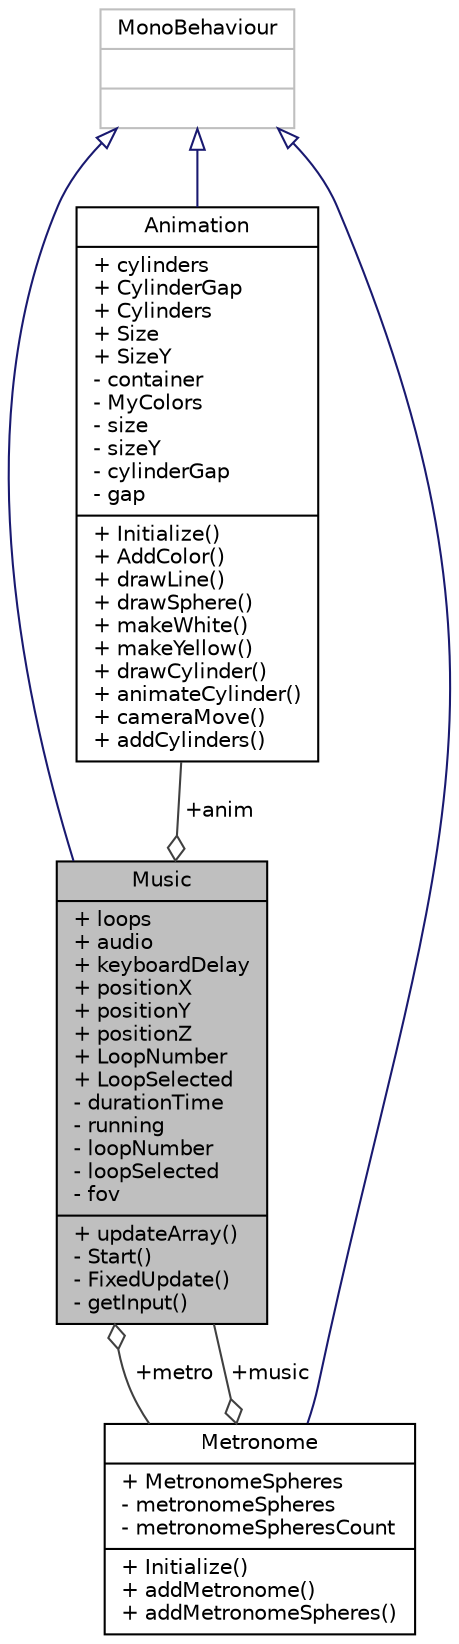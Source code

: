 digraph "Music"
{
  edge [fontname="Helvetica",fontsize="10",labelfontname="Helvetica",labelfontsize="10"];
  node [fontname="Helvetica",fontsize="10",shape=record];
  Node1 [label="{Music\n|+ loops\l+ audio\l+ keyboardDelay\l+ positionX\l+ positionY\l+ positionZ\l+ LoopNumber\l+ LoopSelected\l- durationTime\l- running\l- loopNumber\l- loopSelected\l- fov\l|+ updateArray()\l- Start()\l- FixedUpdate()\l- getInput()\l}",height=0.2,width=0.4,color="black", fillcolor="grey75", style="filled", fontcolor="black"];
  Node2 -> Node1 [dir="back",color="midnightblue",fontsize="10",style="solid",arrowtail="onormal",fontname="Helvetica"];
  Node2 [label="{MonoBehaviour\n||}",height=0.2,width=0.4,color="grey75", fillcolor="white", style="filled"];
  Node3 -> Node1 [color="grey25",fontsize="10",style="solid",label=" +metro" ,arrowhead="odiamond",fontname="Helvetica"];
  Node3 [label="{Metronome\n|+ MetronomeSpheres\l- metronomeSpheres\l- metronomeSpheresCount\l|+ Initialize()\l+ addMetronome()\l+ addMetronomeSpheres()\l}",height=0.2,width=0.4,color="black", fillcolor="white", style="filled",URL="$class_metronome.html",tooltip="Cette classe permet d&#39;instancier un métronome. "];
  Node2 -> Node3 [dir="back",color="midnightblue",fontsize="10",style="solid",arrowtail="onormal",fontname="Helvetica"];
  Node1 -> Node3 [color="grey25",fontsize="10",style="solid",label=" +music" ,arrowhead="odiamond",fontname="Helvetica"];
  Node4 -> Node1 [color="grey25",fontsize="10",style="solid",label=" +anim" ,arrowhead="odiamond",fontname="Helvetica"];
  Node4 [label="{Animation\n|+ cylinders\l+ CylinderGap\l+ Cylinders\l+ Size\l+ SizeY\l- container\l- MyColors\l- size\l- sizeY\l- cylinderGap\l- gap\l|+ Initialize()\l+ AddColor()\l+ drawLine()\l+ drawSphere()\l+ makeWhite()\l+ makeYellow()\l+ drawCylinder()\l+ animateCylinder()\l+ cameraMove()\l+ addCylinders()\l}",height=0.2,width=0.4,color="black", fillcolor="white", style="filled",URL="$class_animation.html",tooltip="Cette classe implémente la partie graphique de l&#39;application. Elle permet d&#39;instancier des cylindres ..."];
  Node2 -> Node4 [dir="back",color="midnightblue",fontsize="10",style="solid",arrowtail="onormal",fontname="Helvetica"];
}
